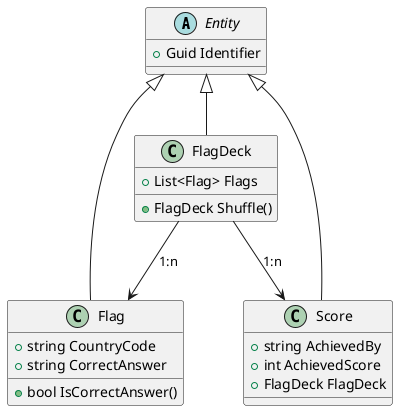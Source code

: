 @startuml class

abstract class Entity {
  + Guid Identifier
}

class Flag {
  + string CountryCode
  + string CorrectAnswer

  + bool IsCorrectAnswer()
}

class FlagDeck {
  + List<Flag> Flags

  + FlagDeck Shuffle()
}

class Score {
  + string AchievedBy
  + int AchievedScore
  + FlagDeck FlagDeck
}


Entity <|-- Flag
Entity <|-- FlagDeck
Entity <|-- Score

FlagDeck --> Flag : 1:n
FlagDeck --> Score : 1:n

@enduml
